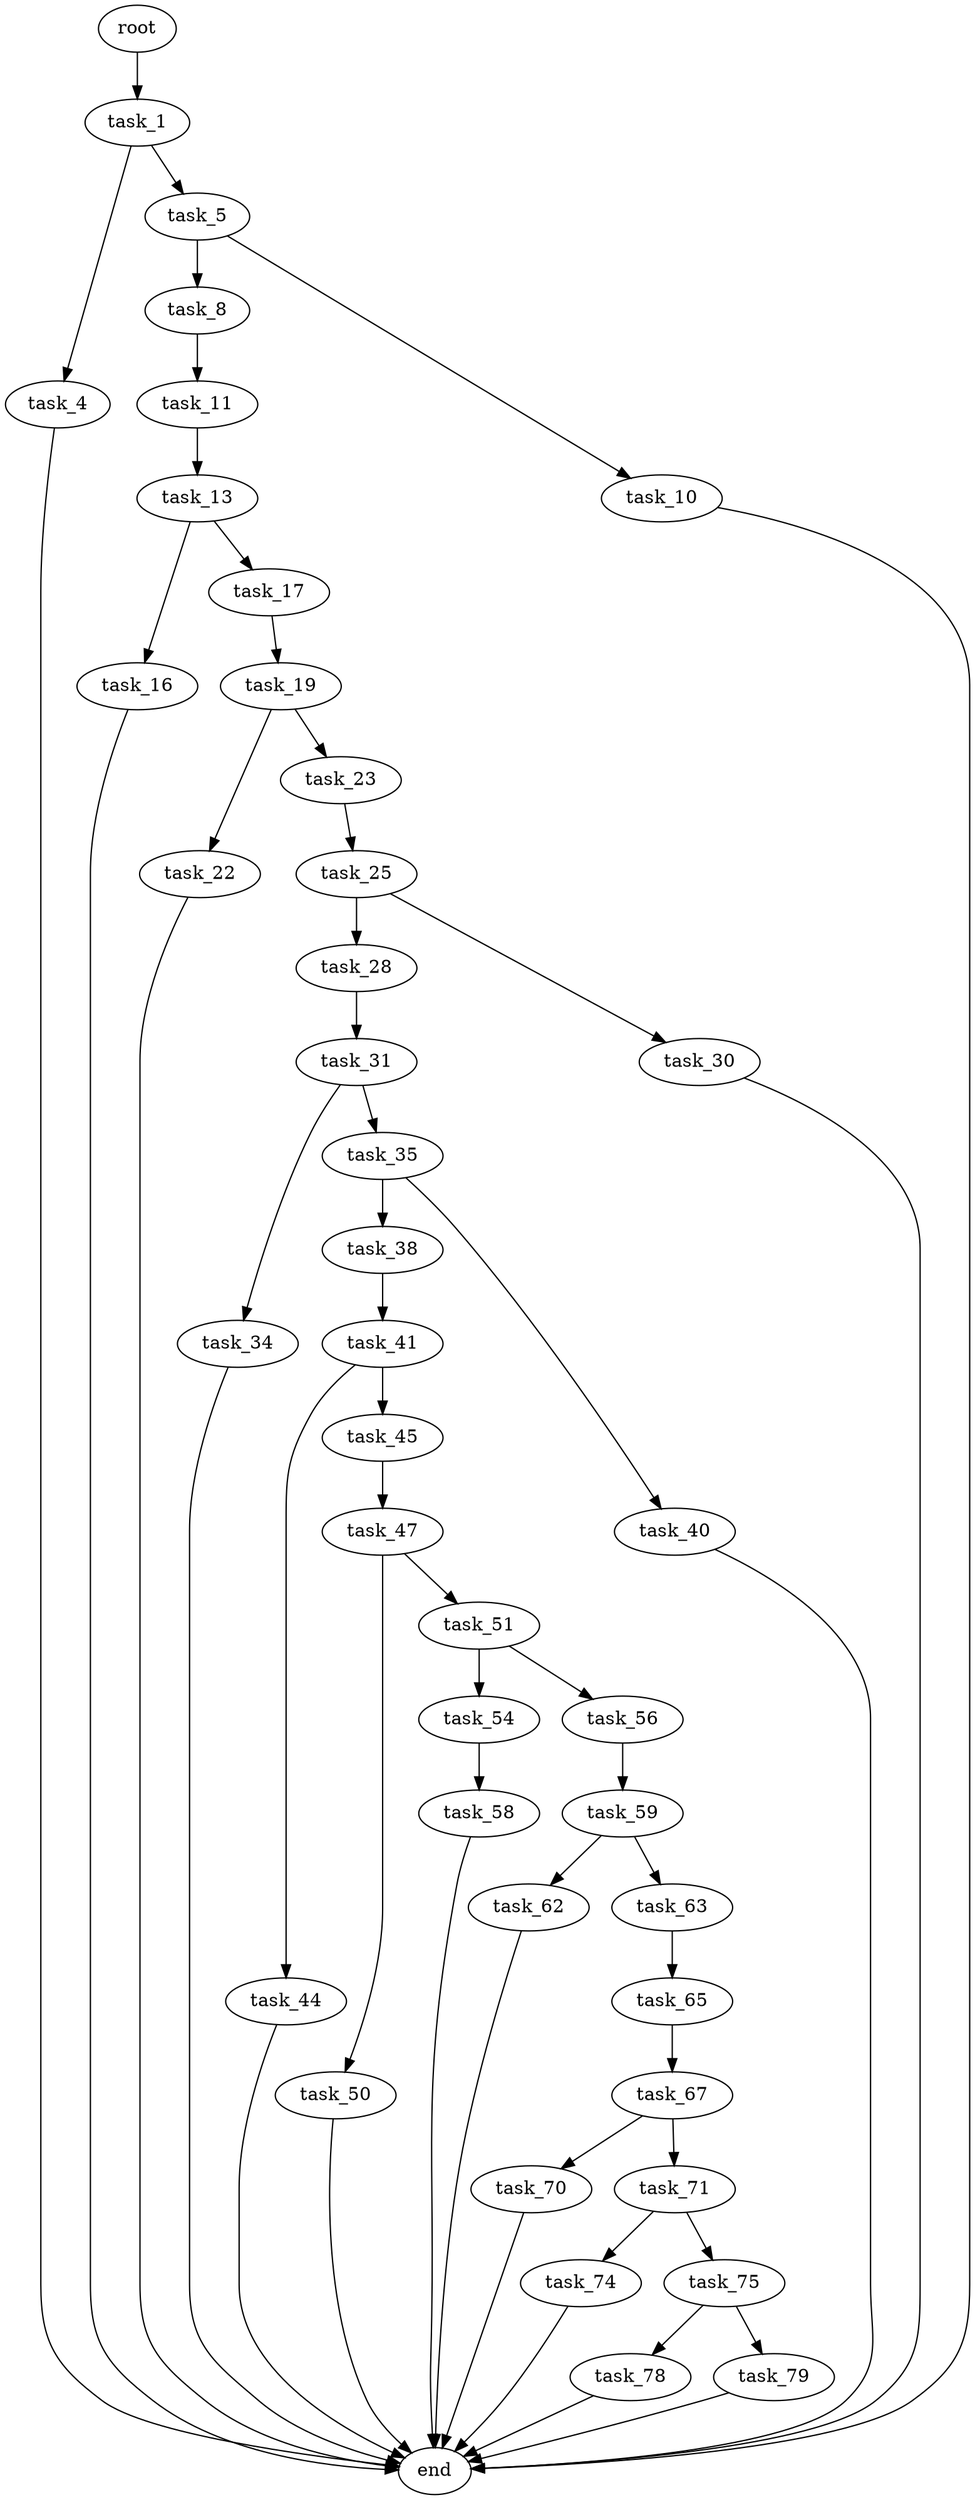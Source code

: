 digraph G {
  root [size="0.000000"];
  task_1 [size="32028182693.000000"];
  task_4 [size="46458969678.000000"];
  task_5 [size="16467449612.000000"];
  end [size="0.000000"];
  task_8 [size="231928233984.000000"];
  task_10 [size="3235897914.000000"];
  task_11 [size="782757789696.000000"];
  task_13 [size="6501626454.000000"];
  task_16 [size="1073741824000.000000"];
  task_17 [size="1073741824000.000000"];
  task_19 [size="253674325766.000000"];
  task_22 [size="6505871032.000000"];
  task_23 [size="368293445632.000000"];
  task_25 [size="15174898033.000000"];
  task_28 [size="28092419258.000000"];
  task_30 [size="1073741824000.000000"];
  task_31 [size="13003056026.000000"];
  task_34 [size="5873202447.000000"];
  task_35 [size="328621620301.000000"];
  task_38 [size="134217728000.000000"];
  task_40 [size="724715754.000000"];
  task_41 [size="549755813888.000000"];
  task_44 [size="8589934592.000000"];
  task_45 [size="549755813888.000000"];
  task_47 [size="28991029248.000000"];
  task_50 [size="312792638837.000000"];
  task_51 [size="549755813888.000000"];
  task_54 [size="856957492.000000"];
  task_56 [size="231928233984.000000"];
  task_58 [size="231928233984.000000"];
  task_59 [size="8602648902.000000"];
  task_62 [size="24987160184.000000"];
  task_63 [size="1321314593.000000"];
  task_65 [size="108576245778.000000"];
  task_67 [size="8589934592.000000"];
  task_70 [size="8046404882.000000"];
  task_71 [size="231928233984.000000"];
  task_74 [size="782757789696.000000"];
  task_75 [size="1422886210082.000000"];
  task_78 [size="8589934592.000000"];
  task_79 [size="231928233984.000000"];

  root -> task_1 [size="1.000000"];
  task_1 -> task_4 [size="679477248.000000"];
  task_1 -> task_5 [size="679477248.000000"];
  task_4 -> end [size="1.000000"];
  task_5 -> task_8 [size="679477248.000000"];
  task_5 -> task_10 [size="679477248.000000"];
  task_8 -> task_11 [size="301989888.000000"];
  task_10 -> end [size="1.000000"];
  task_11 -> task_13 [size="679477248.000000"];
  task_13 -> task_16 [size="301989888.000000"];
  task_13 -> task_17 [size="301989888.000000"];
  task_16 -> end [size="1.000000"];
  task_17 -> task_19 [size="838860800.000000"];
  task_19 -> task_22 [size="411041792.000000"];
  task_19 -> task_23 [size="411041792.000000"];
  task_22 -> end [size="1.000000"];
  task_23 -> task_25 [size="411041792.000000"];
  task_25 -> task_28 [size="411041792.000000"];
  task_25 -> task_30 [size="411041792.000000"];
  task_28 -> task_31 [size="679477248.000000"];
  task_30 -> end [size="1.000000"];
  task_31 -> task_34 [size="209715200.000000"];
  task_31 -> task_35 [size="209715200.000000"];
  task_34 -> end [size="1.000000"];
  task_35 -> task_38 [size="209715200.000000"];
  task_35 -> task_40 [size="209715200.000000"];
  task_38 -> task_41 [size="209715200.000000"];
  task_40 -> end [size="1.000000"];
  task_41 -> task_44 [size="536870912.000000"];
  task_41 -> task_45 [size="536870912.000000"];
  task_44 -> end [size="1.000000"];
  task_45 -> task_47 [size="536870912.000000"];
  task_47 -> task_50 [size="75497472.000000"];
  task_47 -> task_51 [size="75497472.000000"];
  task_50 -> end [size="1.000000"];
  task_51 -> task_54 [size="536870912.000000"];
  task_51 -> task_56 [size="536870912.000000"];
  task_54 -> task_58 [size="33554432.000000"];
  task_56 -> task_59 [size="301989888.000000"];
  task_58 -> end [size="1.000000"];
  task_59 -> task_62 [size="209715200.000000"];
  task_59 -> task_63 [size="209715200.000000"];
  task_62 -> end [size="1.000000"];
  task_63 -> task_65 [size="33554432.000000"];
  task_65 -> task_67 [size="75497472.000000"];
  task_67 -> task_70 [size="33554432.000000"];
  task_67 -> task_71 [size="33554432.000000"];
  task_70 -> end [size="1.000000"];
  task_71 -> task_74 [size="301989888.000000"];
  task_71 -> task_75 [size="301989888.000000"];
  task_74 -> end [size="1.000000"];
  task_75 -> task_78 [size="838860800.000000"];
  task_75 -> task_79 [size="838860800.000000"];
  task_78 -> end [size="1.000000"];
  task_79 -> end [size="1.000000"];
}
